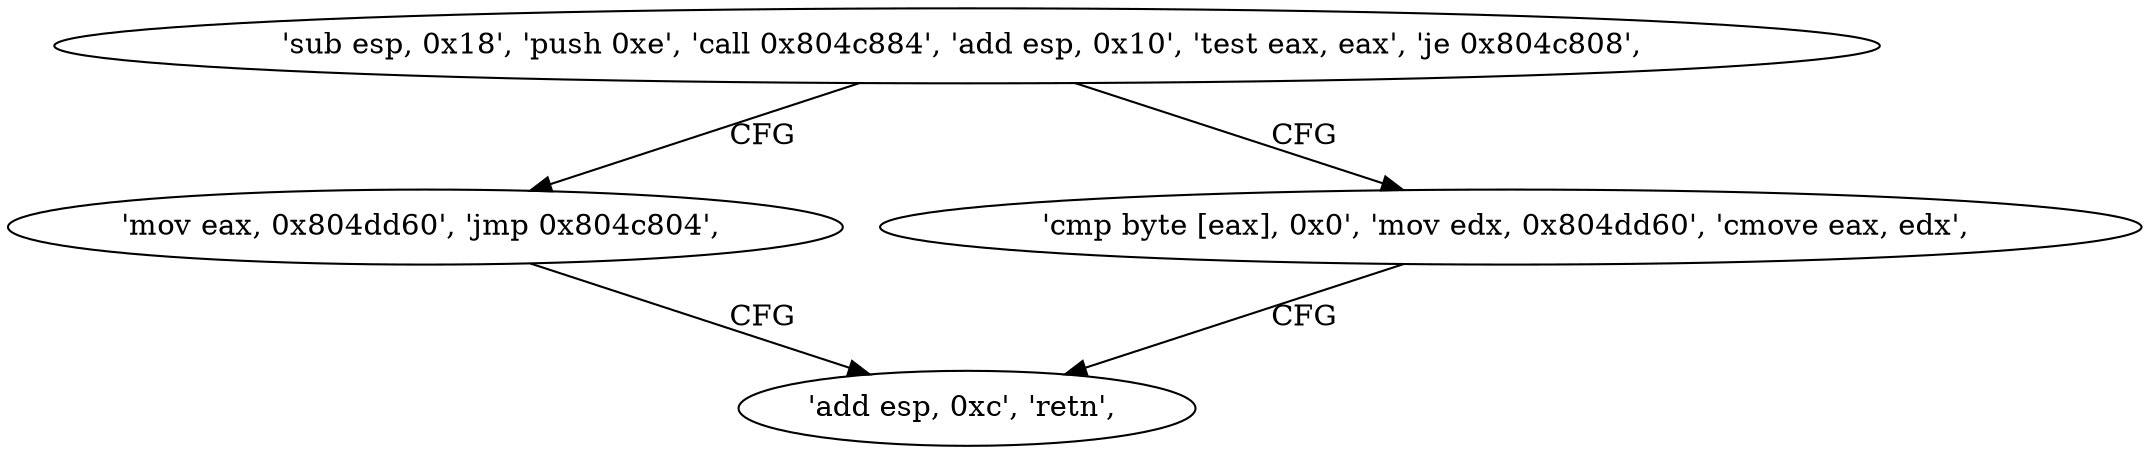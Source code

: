 digraph "func" {
"134531048" [label = "'sub esp, 0x18', 'push 0xe', 'call 0x804c884', 'add esp, 0x10', 'test eax, eax', 'je 0x804c808', " ]
"134531080" [label = "'mov eax, 0x804dd60', 'jmp 0x804c804', " ]
"134531065" [label = "'cmp byte [eax], 0x0', 'mov edx, 0x804dd60', 'cmove eax, edx', " ]
"134531076" [label = "'add esp, 0xc', 'retn', " ]
"134531048" -> "134531080" [ label = "CFG" ]
"134531048" -> "134531065" [ label = "CFG" ]
"134531080" -> "134531076" [ label = "CFG" ]
"134531065" -> "134531076" [ label = "CFG" ]
}
